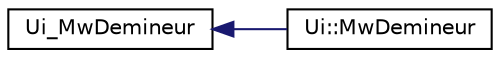 digraph "Graphical Class Hierarchy"
{
  edge [fontname="Helvetica",fontsize="10",labelfontname="Helvetica",labelfontsize="10"];
  node [fontname="Helvetica",fontsize="10",shape=record];
  rankdir="LR";
  Node0 [label="Ui_MwDemineur",height=0.2,width=0.4,color="black", fillcolor="white", style="filled",URL="$class_ui___mw_demineur.html"];
  Node0 -> Node1 [dir="back",color="midnightblue",fontsize="10",style="solid",fontname="Helvetica"];
  Node1 [label="Ui::MwDemineur",height=0.2,width=0.4,color="black", fillcolor="white", style="filled",URL="$class_ui_1_1_mw_demineur.html"];
}
